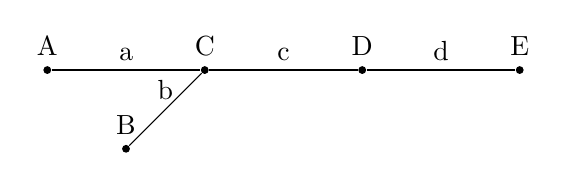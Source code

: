 \begin{tikzpicture}
	\node [circle,fill,label=above:{A},inner sep=1pt](A) at (0,0) {};
	\node [circle,fill,label=above:{B},inner sep=1pt](B) at (1,-1) {};
	\node [circle,fill,label=above:{C},inner sep=1pt](C) at (2,0) {};
	\node [circle,fill,label=above:{D},inner sep=1pt](D) at (4,0) {};
	\node [circle,fill,label=above:{E},inner sep=1pt](E) at (6,0) {};

	\draw (A) -- (C) node [midway,above] {a};
	\draw (B) -- (C) node [midway,above] {b};
	\draw (C) -- (D) node [midway,above] {c};
	\draw (D) -- (E) node [midway,above] {d};
\end{tikzpicture}
